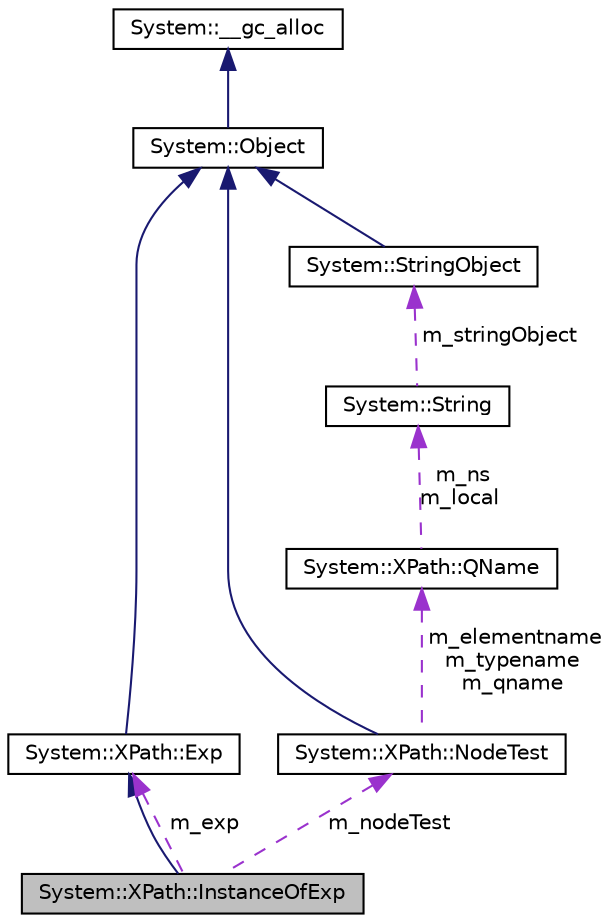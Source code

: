 digraph G
{
  edge [fontname="Helvetica",fontsize="10",labelfontname="Helvetica",labelfontsize="10"];
  node [fontname="Helvetica",fontsize="10",shape=record];
  Node1 [label="System::XPath::InstanceOfExp",height=0.2,width=0.4,color="black", fillcolor="grey75", style="filled" fontcolor="black"];
  Node2 -> Node1 [dir="back",color="midnightblue",fontsize="10",style="solid",fontname="Helvetica"];
  Node2 [label="System::XPath::Exp",height=0.2,width=0.4,color="black", fillcolor="white", style="filled",URL="$class_system_1_1_x_path_1_1_exp.html"];
  Node3 -> Node2 [dir="back",color="midnightblue",fontsize="10",style="solid",fontname="Helvetica"];
  Node3 [label="System::Object",height=0.2,width=0.4,color="black", fillcolor="white", style="filled",URL="$class_system_1_1_object.html"];
  Node4 -> Node3 [dir="back",color="midnightblue",fontsize="10",style="solid",fontname="Helvetica"];
  Node4 [label="System::__gc_alloc",height=0.2,width=0.4,color="black", fillcolor="white", style="filled",URL="$class_system_1_1____gc__alloc.html"];
  Node2 -> Node1 [dir="back",color="darkorchid3",fontsize="10",style="dashed",label=" m_exp" ,fontname="Helvetica"];
  Node5 -> Node1 [dir="back",color="darkorchid3",fontsize="10",style="dashed",label=" m_nodeTest" ,fontname="Helvetica"];
  Node5 [label="System::XPath::NodeTest",height=0.2,width=0.4,color="black", fillcolor="white", style="filled",URL="$class_system_1_1_x_path_1_1_node_test.html"];
  Node3 -> Node5 [dir="back",color="midnightblue",fontsize="10",style="solid",fontname="Helvetica"];
  Node6 -> Node5 [dir="back",color="darkorchid3",fontsize="10",style="dashed",label=" m_elementname\nm_typename\nm_qname" ,fontname="Helvetica"];
  Node6 [label="System::XPath::QName",height=0.2,width=0.4,color="black", fillcolor="white", style="filled",URL="$class_system_1_1_x_path_1_1_q_name.html"];
  Node7 -> Node6 [dir="back",color="darkorchid3",fontsize="10",style="dashed",label=" m_ns\nm_local" ,fontname="Helvetica"];
  Node7 [label="System::String",height=0.2,width=0.4,color="black", fillcolor="white", style="filled",URL="$class_system_1_1_string.html"];
  Node8 -> Node7 [dir="back",color="darkorchid3",fontsize="10",style="dashed",label=" m_stringObject" ,fontname="Helvetica"];
  Node8 [label="System::StringObject",height=0.2,width=0.4,color="black", fillcolor="white", style="filled",URL="$class_system_1_1_string_object.html"];
  Node3 -> Node8 [dir="back",color="midnightblue",fontsize="10",style="solid",fontname="Helvetica"];
}
